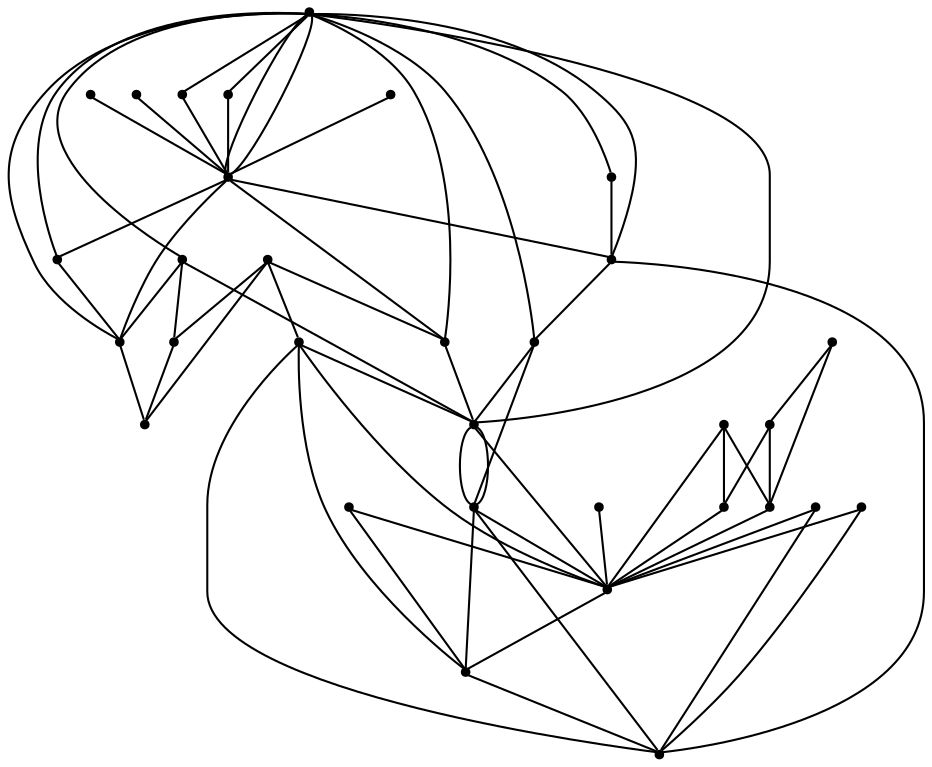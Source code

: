 graph {
  node [shape=point,comment="{\"directed\":false,\"doi\":\"10.1007/978-3-662-45803-7_8\",\"figure\":\"5 (4)\"}"]

  v0 [pos="1421.3069230567398,970.349347284601"]
  v1 [pos="1443.051878571837,1025.7906729714093"]
  v2 [pos="1387.2907763083156,1013.2507911327615"]
  v3 [pos="1428.7498042350314,1005.025811313467"]
  v4 [pos="1423.5001750098445,1042.4744688498724"]
  v5 [pos="1390.7850150314678,945.6530343292754"]
  v6 [pos="1417.629319512027,1065.9367167743064"]
  v7 [pos="1367.3888853841195,888.7649264227452"]
  v8 [pos="1386.4776595770359,1074.778983555445"]
  v9 [pos="1326.8389194180077,971.7416779751247"]
  v10 [pos="1310.085151800832,950.0094111115227"]
  v11 [pos="1316.6398397421387,1046.2013452431656"]
  v12 [pos="1363.565328022383,1008.4359019410985"]
  v13 [pos="1282.2380351637728,1000.2493594308203"]
  v14 [pos="1298.658157699663,1016.2909326004234"]
  v15 [pos="1344.5098928879322,939.3455625662286"]
  v16 [pos="1334.7488019114473,1064.5069824632587"]
  v17 [pos="1259.5778779568845,1010.0282275005461"]
  v18 [pos="1334.152516308509,879.6392063540989"]
  v19 [pos="1231.5264005263302,1041.5918101976872"]
  v20 [pos="1222.3698662932427,987.2631786098664"]
  v21 [pos="1191.9729161130592,1000.4160218215901"]
  v22 [pos="1211.2159152634579,1019.0132546139309"]
  v23 [pos="1187.3591149046204,1079.7897964736621"]
  v24 [pos="1166.3607252521867,1063.2729174323667"]
  v25 [pos="1148.4061152886748,1034.3784933544257"]
  v26 [pos="1146.096049382626,927.0140723276425"]
  v27 [pos="1119.8834373485854,973.810343094757"]
  v28 [pos="1110.3681901162058,1010.8422174310383"]
  v29 [pos="1082.5023361647993,997.0558026879906"]
  v30 [pos="1087.9291586682816,969.8458137656175"]
  v31 [pos="1022.6737574261972,974.8599185841101"]

  v1 -- v2 [id="-2",pos="1443.051878571837,1025.7906729714093 1424.1016777936877,1021.5302224812541 1406.3556278180583,1017.5364954279304 1387.2907763083156,1013.2507911327615"]
  v3 -- v2 [id="-3",pos="1428.7498042350314,1005.025811313467 1413.0437992415423,1008.139917168483 1402.9824022422374,1010.1368125009446 1387.2907763083156,1013.2507911327615"]
  v4 -- v2 [id="-4",pos="1423.5001750098445,1042.4744688498724 1410.0248329739975,1031.5979667273477 1400.413767760608,1023.8397688254082 1387.2907763083156,1013.2507911327615"]
  v0 -- v5 [id="-5",pos="1421.3069230567398,970.349347284601 1409.4744840126853,960.7775826800466 1402.5903501844796,955.2080054715536 1390.7850150314678,945.6530343292754"]
  v31 -- v29 [id="-6",pos="1022.6737574261972,974.8599185841101 1042.4181944669244,982.184667046849 1063.850310000198,990.1346539213731 1082.5023361647993,997.0558026879906"]
  v31 -- v30 [id="-7",pos="1022.6737574261972,974.8599185841101 1044.2737293926712,973.2008008451555 1067.8365543323475,971.3914961197092 1087.9291586682816,969.8458137656175"]
  v30 -- v29 [id="-8",pos="1087.9291586682816,969.8458137656175 1085.649409673223,981.2759117359561 1084.7654156306253,985.7073502056494 1082.5023361647993,997.0558026879906"]
  v29 -- v21 [id="-9",pos="1082.5023361647993,997.0558026879906 1110.5757003054914,997.9179147935278 1164.0518045809706,999.560429905005 1191.9729161130592,1000.4160218215901"]
  v30 -- v27 [id="-10",pos="1087.9291586682816,969.8458137656175 1100.944244564021,973.6675351117167 1109.1060560479918,976.06549345542 1119.8834373485854,973.810343094757"]
  v27 -- v21 [id="-11",pos="1119.8834373485854,973.810343094757 1141.2760535542275,985.5171029878975 1170.94811475592,994.2348027166767 1191.9729161130592,1000.4160218215901"]
  v28 -- v29 [id="-13",pos="1110.3681901162058,1010.8422174310383 1098.6295012680464,1005.0298188442374 1093.563364112735,1002.5243487735294 1082.5023361647993,997.0558026879906"]
  v28 -- v27 [id="-14",pos="1110.3681901162058,1010.8422174310383 1114.0740109747155,996.4252686105444 1116.350610573984,987.566462813528 1119.8834373485854,973.810343094757"]
  v28 -- v21 [id="-15",pos="1110.3681901162058,1010.8422174310383 1134.217673696945,1007.7939336786366 1168.6216733087404,1003.3999624410668 1191.9729161130592,1000.4160218215901"]
  v26 -- v21 [id="-17",pos="1146.096049382626,927.0140723276425 1159.5900969207419,948.6046125474909 1179.2418176581311,980.0419103166639 1191.9729161130592,1000.4160218215901"]
  v25 -- v22 [id="-19",pos="1148.4061152886748,1034.3784933544257 1169.197090188059,1029.2926823603623 1191.8801202795246,1023.7439697565153 1211.2159152634579,1019.0132546139309"]
  v24 -- v21 [id="-20",pos="1166.3607252521867,1063.2729174323667 1174.6134147055743,1043.0205108202422 1184.1537298559606,1019.6082616130394 1191.9729161130592,1000.4160218215901"]
  v24 -- v19 [id="-21",pos="1166.3607252521867,1063.2729174323667 1187.4227390619976,1056.2650819584892 1211.8862275735046,1048.1233061113805 1231.5264005263302,1041.5918101976872"]
  v23 -- v21 [id="-22",pos="1187.3591149046204,1079.7897964736621 1188.7737344197435,1055.4145948727662 1190.6458116264082,1023.2102048248548 1191.9729161130592,1000.4160218215901"]
  v23 -- v19 [id="-23",pos="1187.3591149046204,1079.7897964736621 1202.4211161771382,1066.7663392553832 1217.2860098101019,1053.9054732855045 1231.5264005263302,1041.5918101976872"]
  v21 -- v22 [id="-24",pos="1191.9729161130592,1000.4160218215901 1200.9424856251835,1009.7524901171171 1205.6706898142447,1014.6744070883907 1211.2159152634579,1019.0132546139309"]
  v22 -- v19 [id="-25",pos="1211.2159152634579,1019.0132546139309 1216.1804313158473,1025.6148340698028 1222.000364216123,1031.6733313347124 1231.5264005263302,1041.5918101976872"]
  v22 -- v17 [id="-29",pos="1211.2159152634579,1019.0132546139309 1228.2618388165458,1014.5131414601344 1244.81786169894,1010.139584161335 1259.5778779568845,1010.0282275005461"]
  v17 -- v13 [id="-30",pos="1259.5778779568845,1010.0282275005461 1264.8363218623829,1004.8502668885201 1270.480085033742,1003.3588786169148 1282.2380351637728,1000.2493594308203"]
  v20 -- v22 [id="-31",pos="1222.3698662932427,987.2631786098664 1217.9821853401224,999.7522188775895 1215.5887717879095,1006.5683289904823 1211.2159152634579,1019.0132546139309"]
  v20 -- v19 [id="-32",pos="1222.3698662932427,987.2631786098664 1225.420867324027,1005.3716675801144 1228.4772445961098,1023.4977928663322 1231.5264005263302,1041.5918101976872"]
  v20 -- v13 [id="-33",pos="1222.3698662932427,987.2631786098664 1241.4075820998642,991.3935274760819 1263.0022573552365,996.0793487322975 1282.2380351637728,1000.2493594308203"]
  v17 -- v21 [id="-35",pos="1259.5778779568845,1010.0282275005461 1237.7256521124496,1006.9224547650687 1212.349029694266,1003.3122420453143 1191.9729161130592,1000.4160218215901"]
  v17 -- v19 [id="-36",pos="1259.5778779568845,1010.0282275005461 1248.6126361778802,1022.3640433279 1241.5034000808741,1030.364028919655 1231.5264005263302,1041.5918101976872"]
  v13 -- v17 [id="-42",pos="1282.2380351637728,1000.2493594308203 1272.9291123405696,1007.8415937705188 1268.561544403118,1011.4022461177301 1259.5778779568845,1010.0282275005461"]
  v14 -- v17 [id="-44",pos="1298.658157699663,1016.2909326004234 1283.7809339801597,1014.0760340663479 1272.2330530740237,1012.3576955227745 1259.5778779568845,1010.0282275005461"]
  v14 -- v13 [id="-46",pos="1298.658157699663,1016.2909326004234 1291.3893204038766,1009.1862643691603 1289.504645614051,1007.3436271655601 1282.2380351637728,1000.2493594308203"]
  v10 -- v20 [id="-47",pos="1310.085151800832,950.0094111115227 1286.1169200353102,960.2378070840612 1249.1093146694163,976.0315159742779 1222.3698662932427,987.2631786098664"]
  v20 -- v21 [id="-48",pos="1222.3698662932427,987.2631786098664 1212.9256287966093,991.4733640021591 1204.7458594734467,994.9641540033927 1191.9729161130592,1000.4160218215901"]
  v11 -- v19 [id="-49",pos="1316.6398397421387,1046.2013452431656 1291.205828334001,1044.825808014918 1255.309205990138,1042.878975011287 1231.5264005263302,1041.5918101976872"]
  v11 -- v14 [id="-50",pos="1316.6398397421387,1046.2013452431656 1309.189705409906,1033.807388413841 1305.4412245538751,1027.5749147266406 1298.658157699663,1016.2909326004234"]
  v10 -- v18 [id="-51",pos="1310.085151800832,950.0094111115227 1317.5706611645662,928.1146802227195 1326.668915669496,901.513199861455 1334.152516308509,879.6392063540989"]
  v10 -- v9 [id="-52",pos="1310.085151800832,950.0094111115227 1317.3038214485264,959.3769188699844 1319.4721327319392,962.1867068328465 1326.8389194180077,971.7416779751247"]
  v10 -- v7 [id="-53",pos="1310.085151800832,950.0094111115227 1326.9858912215489,931.9500780048118 1350.3985631498153,906.9245114103162 1367.3888853841195,888.7649264227452"]
  v9 -- v13 [id="-54",pos="1326.8389194180077,971.7416779751247 1310.9660918838756,981.8884914394349 1297.08101027452,990.759828721559 1282.2380351637728,1000.2493594308203"]
  v16 -- v11 [id="-55",pos="1334.7488019114473,1064.5069824632587 1326.2990161364803,1054.165510862652 1322.605491340722,1049.6456464069204 1316.6398397421387,1046.2013452431656"]
  v15 -- v13 [id="-58",pos="1344.5098928879322,939.3455625662286 1326.193515965574,957.2631690291853 1299.5202332200445,983.3476779210653 1282.2380351637728,1000.2493594308203"]
  v18 -- v7 [id="-59",pos="1334.152516308509,879.6392063540989 1347.5381482824541,883.3120128877911 1353.8677339549608,885.0503906797608 1367.3888853841195,888.7649264227452"]
  v15 -- v18 [id="-60",pos="1344.5098928879322,939.3455625662286 1341.0585368468523,919.4393302787489 1337.6018363765527,899.5205028945622 1334.152516308509,879.6392063540989"]
  v15 -- v5 [id="-61",pos="1344.5098928879322,939.3455625662286 1361.4857088143542,941.6591800527524 1373.8570444713932,943.3475591274912 1390.7850150314678,945.6530343292754"]
  v12 -- v14 [id="-62",pos="1363.565328022383,1008.4359019410985 1342.0760143716275,1011.0371074690999 1318.6382745253545,1013.8719584021769 1298.658157699663,1016.2909326004234"]
  v12 -- v11 [id="-66",pos="1363.565328022383,1008.4359019410985 1347.9218019514383,1021.0257188853777 1332.2646603108146,1033.628130926364 1316.6398397421387,1046.2013452431656"]
  v12 -- v9 [id="-67",pos="1363.565328022383,1008.4359019410985 1350.34435536773,995.2289252581742 1339.6156682058538,984.5108160184806 1326.8389194180077,971.7416779751247"]
  v12 -- v16 [id="-70",pos="1363.565328022383,1008.4359019410985 1354.0552979709084,1026.945605172485 1344.2107320999448,1046.097276666334 1334.7488019114473,1064.5069824632587"]
  v12 -- v15 [id="-71",pos="1363.565328022383,1008.4359019410985 1357.5496639423754,986.6328989788183 1350.4569701262874,960.9111034274613 1344.5098928879322,939.3455625662286"]
  v12 -- v8 [id="-72",pos="1363.565328022383,1008.4359019410985 1370.7757265296186,1029.3050230106712 1379.2360852326854,1053.8053486278436 1386.4776595770359,1074.778983555445"]
  v12 -- v5 [id="-73",pos="1363.565328022383,1008.4359019410985 1372.247735034696,988.4088076145109 1382.142309493358,965.5801948330004 1390.7850150314678,945.6530343292754"]
  v12 -- v6 [id="-74",pos="1363.565328022383,1008.4359019410985 1379.9490575402535,1025.8616635164854 1401.2018165738812,1048.461020093288 1417.629319512027,1065.9367167743064"]
  v12 -- v0 [id="-75",pos="1363.565328022383,1008.4359019410985 1381.983885341489,996.287931167158 1402.9782030478507,982.4348514678024 1421.3069230567398,970.349347284601"]
  v12 -- v2 [id="-76",pos="1363.565328022383,1008.4359019410985 1374.569164913503,1014.6845953422271 1378.8832881746084,1017.1341043799594 1387.2907763083156,1013.2507911327615"]
  v12 -- v2 [id="-82",pos="1363.565328022383,1008.4359019410985 1376.3885205513673,1007.7664002813975 1381.4904334230666,1007.4995253882876 1387.2907763083156,1013.2507911327615"]
  v12 -- v13 [id="-87",pos="1363.565328022383,1008.4359019410985 1339.885752931973,1007.3801566766832 1305.4163997795474,1003.1164693936646 1282.2380351637728,1000.2493594308203"]
  v2 -- v11 [id="-88",pos="1387.2907763083156,1013.2507911327615 1365.880611109337,1023.2395297722384 1338.1147743333272,1036.19212366864 1316.6398397421387,1046.2013452431656"]
  v2 -- v9 [id="-89",pos="1387.2907763083156,1013.2507911327615 1369.4068227134446,998.6022227879174 1347.2730585252948,980.4715689406256 1326.8389194180077,971.7416779751247"]
  v8 -- v2 [id="-91",pos="1386.4776595770359,1074.778983555445 1386.7497164739805,1054.19738691575 1387.0249545787938,1033.5032613564856 1387.2907763083156,1013.2507911327615"]
  v5 -- v7 [id="-92",pos="1390.7850150314678,945.6530343292754 1382.9554262246377,926.6262960169047 1375.0872811784375,907.4912907621328 1367.3888853841195,888.7649264227452"]
  v2 -- v5 [id="-93",pos="1387.2907763083156,1013.2507911327615 1388.4176873837794,991.3851943565434 1389.6685383178137,967.1850518775555 1390.7850150314678,945.6530343292754"]
  v2 -- v0 [id="-94",pos="1387.2907763083156,1013.2507911327615 1399.1378489085669,998.3013019038981 1409.6329081645542,985.0652547199885 1421.3069230567398,970.349347284601"]
  v6 -- v2 [id="-95",pos="1417.629319512027,1065.9367167743064 1407.5147327171549,1048.369292166765 1397.390729546991,1030.793407216486 1387.2907763083156,1013.2507911327615"]
  v25 -- v21 [id="-18",pos="1148.4061152886748,1034.3784933544257 1163.538866624196,1022.5808316591 1177.5280373550208,1011.6751318123909 1191.9729161130592,1000.4160218215901"]
  v21 -- v13 [id="-41",pos="1191.9729161130592,1000.4160218215901 1216.877288223111,1000.3690605582368 1257.0521261573272,1000.2981972363598 1282.2380351637728,1000.2493594308203"]
}
